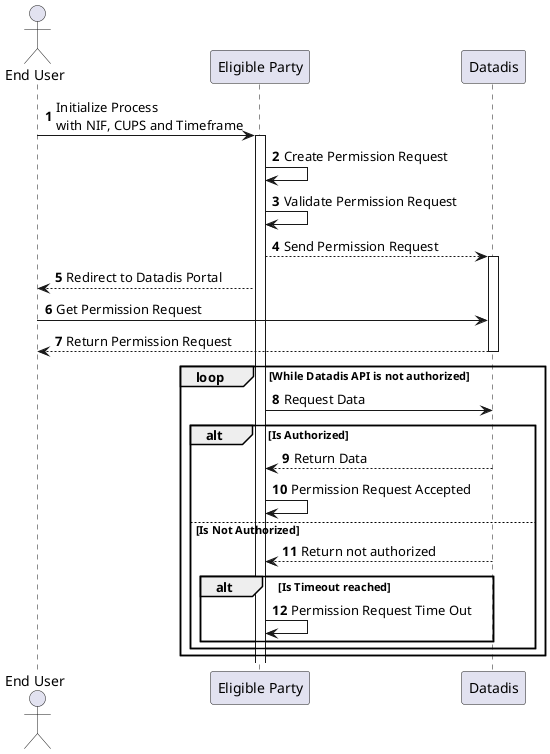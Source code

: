 @startuml
autonumber

actor user as "End User"
participant ep as "Eligible Party"
participant dso as "Datadis"

user -> ep++ : Initialize Process\nwith NIF, CUPS and Timeframe
ep -> ep : Create Permission Request
ep -> ep : Validate Permission Request
ep --> dso++ : Send Permission Request
ep --> user : Redirect to Datadis Portal
user -> dso : Get Permission Request
dso --> user-- : Return Permission Request

loop While Datadis API is not authorized
  ep -> dso: Request Data
  alt Is Authorized
    dso --> ep : Return Data
    ep -> ep : Permission Request Accepted
  else Is Not Authorized
    dso --> ep : Return not authorized
    alt Is Timeout reached
      ep -> ep : Permission Request Time Out
    end
  end
end

@enduml
